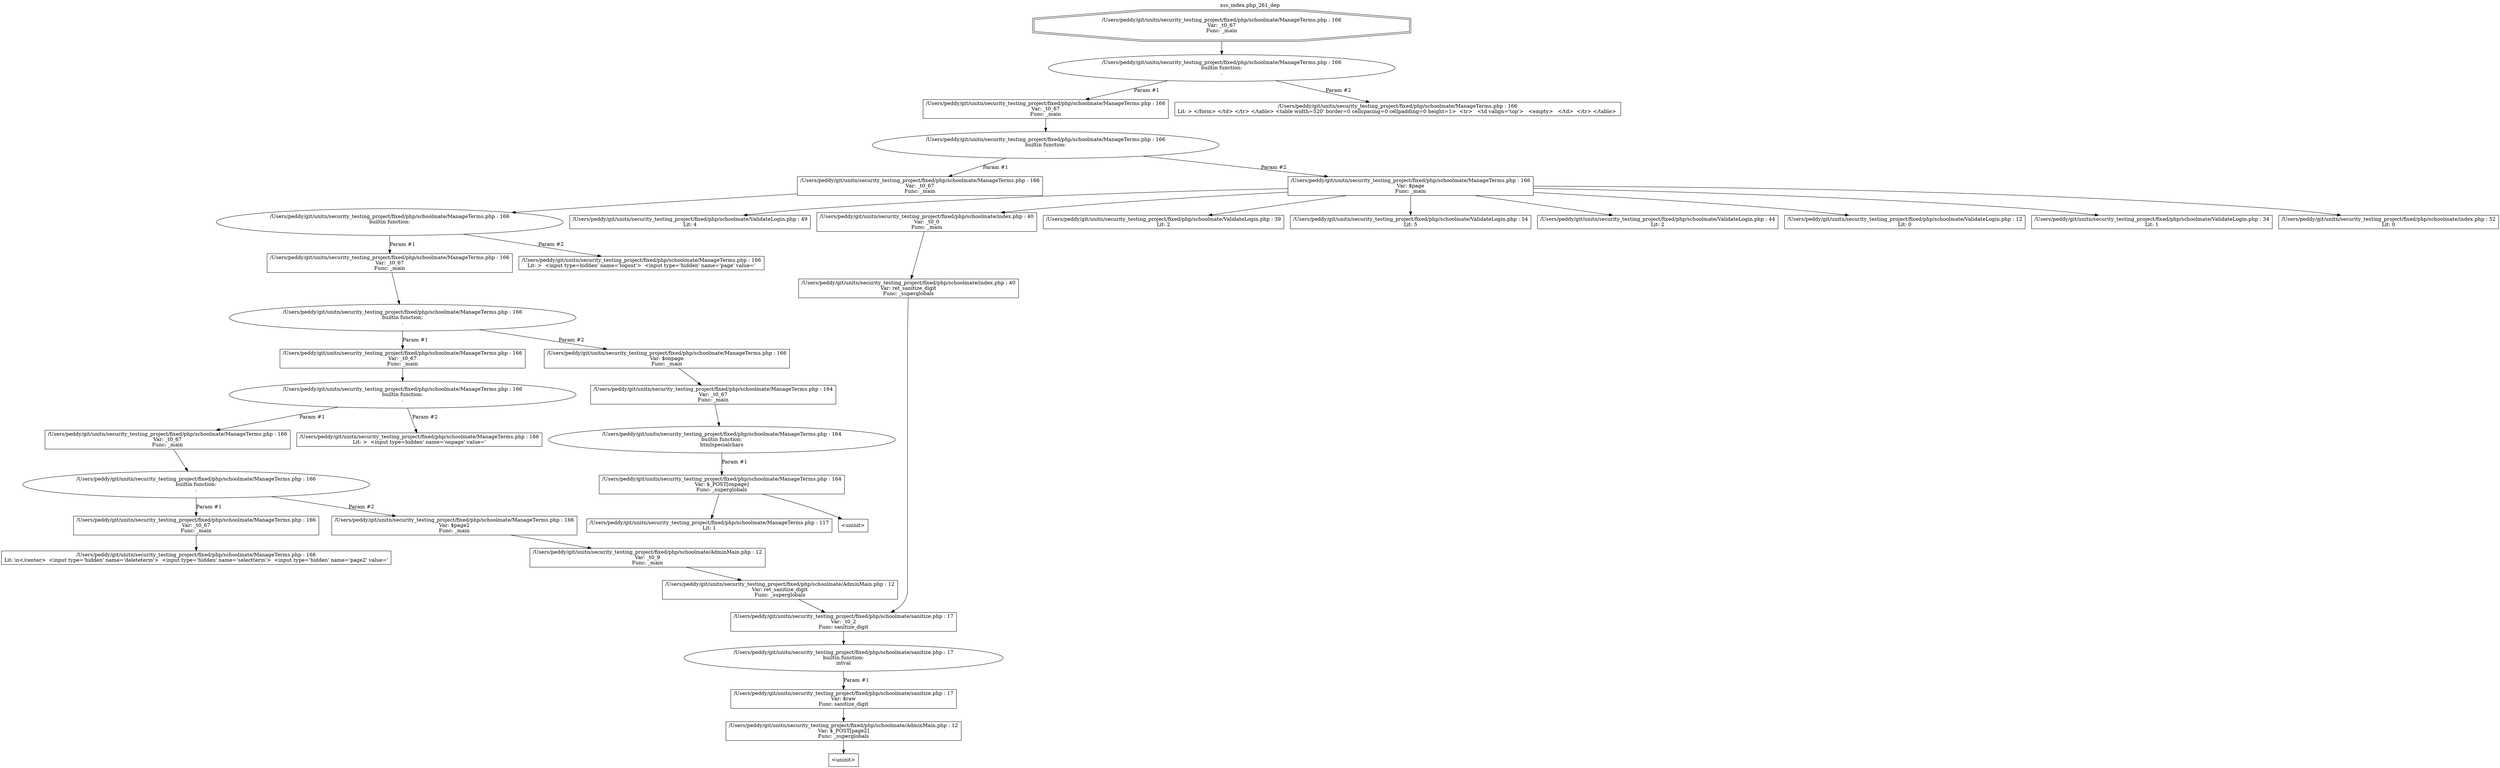 digraph cfg {
  label="xss_index.php_261_dep";
  labelloc=t;
  n1 [shape=doubleoctagon, label="/Users/peddy/git/unitn/security_testing_project/fixed/php/schoolmate/ManageTerms.php : 166\nVar: _t0_67\nFunc: _main\n"];
  n2 [shape=ellipse, label="/Users/peddy/git/unitn/security_testing_project/fixed/php/schoolmate/ManageTerms.php : 166\nbuiltin function:\n.\n"];
  n3 [shape=box, label="/Users/peddy/git/unitn/security_testing_project/fixed/php/schoolmate/ManageTerms.php : 166\nVar: _t0_67\nFunc: _main\n"];
  n4 [shape=ellipse, label="/Users/peddy/git/unitn/security_testing_project/fixed/php/schoolmate/ManageTerms.php : 166\nbuiltin function:\n.\n"];
  n5 [shape=box, label="/Users/peddy/git/unitn/security_testing_project/fixed/php/schoolmate/ManageTerms.php : 166\nVar: _t0_67\nFunc: _main\n"];
  n6 [shape=ellipse, label="/Users/peddy/git/unitn/security_testing_project/fixed/php/schoolmate/ManageTerms.php : 166\nbuiltin function:\n.\n"];
  n7 [shape=box, label="/Users/peddy/git/unitn/security_testing_project/fixed/php/schoolmate/ManageTerms.php : 166\nVar: _t0_67\nFunc: _main\n"];
  n8 [shape=ellipse, label="/Users/peddy/git/unitn/security_testing_project/fixed/php/schoolmate/ManageTerms.php : 166\nbuiltin function:\n.\n"];
  n9 [shape=box, label="/Users/peddy/git/unitn/security_testing_project/fixed/php/schoolmate/ManageTerms.php : 166\nVar: _t0_67\nFunc: _main\n"];
  n10 [shape=ellipse, label="/Users/peddy/git/unitn/security_testing_project/fixed/php/schoolmate/ManageTerms.php : 166\nbuiltin function:\n.\n"];
  n11 [shape=box, label="/Users/peddy/git/unitn/security_testing_project/fixed/php/schoolmate/ManageTerms.php : 166\nVar: _t0_67\nFunc: _main\n"];
  n12 [shape=ellipse, label="/Users/peddy/git/unitn/security_testing_project/fixed/php/schoolmate/ManageTerms.php : 166\nbuiltin function:\n.\n"];
  n13 [shape=box, label="/Users/peddy/git/unitn/security_testing_project/fixed/php/schoolmate/ManageTerms.php : 166\nVar: _t0_67\nFunc: _main\n"];
  n14 [shape=box, label="/Users/peddy/git/unitn/security_testing_project/fixed/php/schoolmate/ManageTerms.php : 166\nLit: \\n</center>  <input type='hidden' name='deleteterm'>  <input type='hidden' name='selectterm'>  <input type='hidden' name='page2' value='\n"];
  n15 [shape=box, label="/Users/peddy/git/unitn/security_testing_project/fixed/php/schoolmate/ManageTerms.php : 166\nVar: $page2\nFunc: _main\n"];
  n16 [shape=box, label="/Users/peddy/git/unitn/security_testing_project/fixed/php/schoolmate/AdminMain.php : 12\nVar: _t0_9\nFunc: _main\n"];
  n17 [shape=box, label="/Users/peddy/git/unitn/security_testing_project/fixed/php/schoolmate/AdminMain.php : 12\nVar: ret_sanitize_digit\nFunc: _superglobals\n"];
  n18 [shape=box, label="/Users/peddy/git/unitn/security_testing_project/fixed/php/schoolmate/sanitize.php : 17\nVar: _t0_2\nFunc: sanitize_digit\n"];
  n19 [shape=ellipse, label="/Users/peddy/git/unitn/security_testing_project/fixed/php/schoolmate/sanitize.php : 17\nbuiltin function:\nintval\n"];
  n20 [shape=box, label="/Users/peddy/git/unitn/security_testing_project/fixed/php/schoolmate/sanitize.php : 17\nVar: $raw\nFunc: sanitize_digit\n"];
  n21 [shape=box, label="/Users/peddy/git/unitn/security_testing_project/fixed/php/schoolmate/AdminMain.php : 12\nVar: $_POST[page2]\nFunc: _superglobals\n"];
  n22 [shape=box, label="<uninit>"];
  n23 [shape=box, label="/Users/peddy/git/unitn/security_testing_project/fixed/php/schoolmate/ManageTerms.php : 166\nLit: >  <input type=hidden' name='onpage' value='\n"];
  n24 [shape=box, label="/Users/peddy/git/unitn/security_testing_project/fixed/php/schoolmate/ManageTerms.php : 166\nVar: $onpage\nFunc: _main\n"];
  n25 [shape=box, label="/Users/peddy/git/unitn/security_testing_project/fixed/php/schoolmate/ManageTerms.php : 164\nVar: _t0_67\nFunc: _main\n"];
  n26 [shape=ellipse, label="/Users/peddy/git/unitn/security_testing_project/fixed/php/schoolmate/ManageTerms.php : 164\nbuiltin function:\nhtmlspecialchars\n"];
  n27 [shape=box, label="/Users/peddy/git/unitn/security_testing_project/fixed/php/schoolmate/ManageTerms.php : 164\nVar: $_POST[onpage]\nFunc: _superglobals\n"];
  n28 [shape=box, label="/Users/peddy/git/unitn/security_testing_project/fixed/php/schoolmate/ManageTerms.php : 117\nLit: 1\n"];
  n29 [shape=box, label="<uninit>"];
  n30 [shape=box, label="/Users/peddy/git/unitn/security_testing_project/fixed/php/schoolmate/ManageTerms.php : 166\nLit: >  <input type=hidden' name='logout'>  <input type='hidden' name='page' value='\n"];
  n31 [shape=box, label="/Users/peddy/git/unitn/security_testing_project/fixed/php/schoolmate/ManageTerms.php : 166\nVar: $page\nFunc: _main\n"];
  n32 [shape=box, label="/Users/peddy/git/unitn/security_testing_project/fixed/php/schoolmate/ValidateLogin.php : 49\nLit: 4\n"];
  n33 [shape=box, label="/Users/peddy/git/unitn/security_testing_project/fixed/php/schoolmate/index.php : 40\nVar: _t0_0\nFunc: _main\n"];
  n34 [shape=box, label="/Users/peddy/git/unitn/security_testing_project/fixed/php/schoolmate/index.php : 40\nVar: ret_sanitize_digit\nFunc: _superglobals\n"];
  n35 [shape=box, label="/Users/peddy/git/unitn/security_testing_project/fixed/php/schoolmate/ValidateLogin.php : 39\nLit: 2\n"];
  n36 [shape=box, label="/Users/peddy/git/unitn/security_testing_project/fixed/php/schoolmate/ValidateLogin.php : 54\nLit: 5\n"];
  n37 [shape=box, label="/Users/peddy/git/unitn/security_testing_project/fixed/php/schoolmate/ValidateLogin.php : 44\nLit: 2\n"];
  n38 [shape=box, label="/Users/peddy/git/unitn/security_testing_project/fixed/php/schoolmate/ValidateLogin.php : 12\nLit: 0\n"];
  n39 [shape=box, label="/Users/peddy/git/unitn/security_testing_project/fixed/php/schoolmate/ValidateLogin.php : 34\nLit: 1\n"];
  n40 [shape=box, label="/Users/peddy/git/unitn/security_testing_project/fixed/php/schoolmate/index.php : 52\nLit: 0\n"];
  n41 [shape=box, label="/Users/peddy/git/unitn/security_testing_project/fixed/php/schoolmate/ManageTerms.php : 166\nLit: > </form> </td> </tr> </table> <table width=520' border=0 cellspacing=0 cellpadding=0 height=1>  <tr>   <td valign='top'>   <empty>   </td>  </tr> </table> \n"];
  n1 -> n2;
  n3 -> n4;
  n5 -> n6;
  n7 -> n8;
  n9 -> n10;
  n11 -> n12;
  n13 -> n14;
  n12 -> n13[label="Param #1"];
  n12 -> n15[label="Param #2"];
  n18 -> n19;
  n21 -> n22;
  n20 -> n21;
  n19 -> n20[label="Param #1"];
  n17 -> n18;
  n16 -> n17;
  n15 -> n16;
  n10 -> n11[label="Param #1"];
  n10 -> n23[label="Param #2"];
  n8 -> n9[label="Param #1"];
  n8 -> n24[label="Param #2"];
  n25 -> n26;
  n27 -> n28;
  n27 -> n29;
  n26 -> n27[label="Param #1"];
  n24 -> n25;
  n6 -> n7[label="Param #1"];
  n6 -> n30[label="Param #2"];
  n4 -> n5[label="Param #1"];
  n4 -> n31[label="Param #2"];
  n31 -> n32;
  n31 -> n33;
  n31 -> n35;
  n31 -> n36;
  n31 -> n37;
  n31 -> n38;
  n31 -> n39;
  n31 -> n40;
  n34 -> n18;
  n33 -> n34;
  n2 -> n3[label="Param #1"];
  n2 -> n41[label="Param #2"];
}
